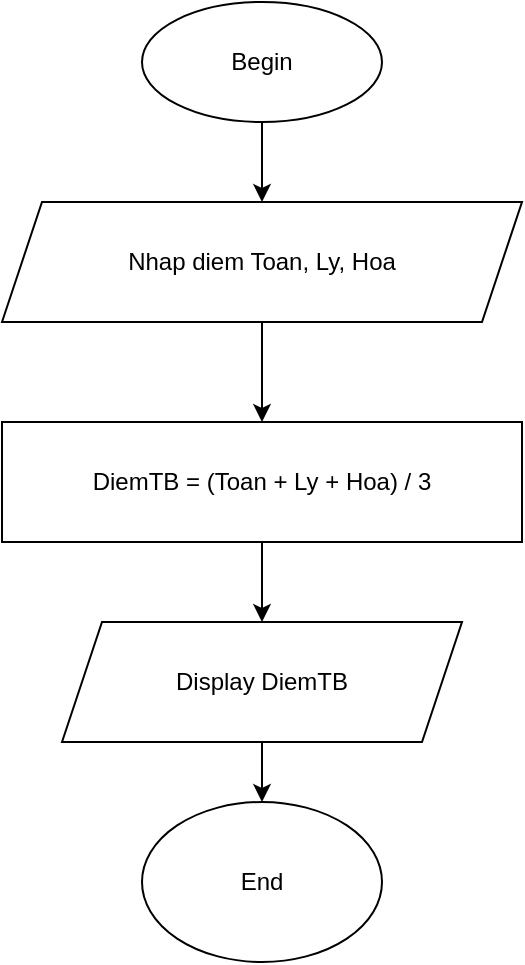 <mxfile version="14.2.7" type="device"><diagram id="x4jwCmmDUQMPErhMrJSK" name="Page-1"><mxGraphModel dx="868" dy="448" grid="1" gridSize="10" guides="1" tooltips="1" connect="1" arrows="1" fold="1" page="1" pageScale="1" pageWidth="827" pageHeight="1169" math="0" shadow="0"><root><mxCell id="0"/><mxCell id="1" parent="0"/><mxCell id="cFeR1Xls0RIzeXAUV_LZ-1" value="Begin" style="ellipse;whiteSpace=wrap;html=1;" vertex="1" parent="1"><mxGeometry x="360" y="60" width="120" height="60" as="geometry"/></mxCell><mxCell id="cFeR1Xls0RIzeXAUV_LZ-2" value="End" style="ellipse;whiteSpace=wrap;html=1;" vertex="1" parent="1"><mxGeometry x="360" y="460" width="120" height="80" as="geometry"/></mxCell><mxCell id="cFeR1Xls0RIzeXAUV_LZ-3" value="" style="endArrow=classic;html=1;exitX=0.5;exitY=1;exitDx=0;exitDy=0;entryX=0.5;entryY=0;entryDx=0;entryDy=0;" edge="1" parent="1" source="cFeR1Xls0RIzeXAUV_LZ-1" target="cFeR1Xls0RIzeXAUV_LZ-4"><mxGeometry width="50" height="50" relative="1" as="geometry"><mxPoint x="390" y="260" as="sourcePoint"/><mxPoint x="410" y="160" as="targetPoint"/></mxGeometry></mxCell><mxCell id="cFeR1Xls0RIzeXAUV_LZ-4" value="Nhap diem Toan, Ly, Hoa" style="shape=parallelogram;perimeter=parallelogramPerimeter;whiteSpace=wrap;html=1;fixedSize=1;" vertex="1" parent="1"><mxGeometry x="290" y="160" width="260" height="60" as="geometry"/></mxCell><mxCell id="cFeR1Xls0RIzeXAUV_LZ-12" value="DiemTB = (Toan + Ly + Hoa) / 3" style="rounded=0;whiteSpace=wrap;html=1;" vertex="1" parent="1"><mxGeometry x="290" y="270" width="260" height="60" as="geometry"/></mxCell><mxCell id="cFeR1Xls0RIzeXAUV_LZ-13" value="" style="endArrow=classic;html=1;exitX=0.5;exitY=1;exitDx=0;exitDy=0;entryX=0.5;entryY=0;entryDx=0;entryDy=0;" edge="1" parent="1" source="cFeR1Xls0RIzeXAUV_LZ-4" target="cFeR1Xls0RIzeXAUV_LZ-12"><mxGeometry width="50" height="50" relative="1" as="geometry"><mxPoint x="390" y="260" as="sourcePoint"/><mxPoint x="440" y="210" as="targetPoint"/></mxGeometry></mxCell><mxCell id="cFeR1Xls0RIzeXAUV_LZ-14" value="" style="endArrow=classic;html=1;entryX=0.5;entryY=0;entryDx=0;entryDy=0;" edge="1" parent="1" source="cFeR1Xls0RIzeXAUV_LZ-12"><mxGeometry width="50" height="50" relative="1" as="geometry"><mxPoint x="430" y="230" as="sourcePoint"/><mxPoint x="430" y="270" as="targetPoint"/></mxGeometry></mxCell><mxCell id="cFeR1Xls0RIzeXAUV_LZ-15" value="" style="endArrow=classic;html=1;exitX=0.5;exitY=1;exitDx=0;exitDy=0;" edge="1" parent="1" source="cFeR1Xls0RIzeXAUV_LZ-12"><mxGeometry width="50" height="50" relative="1" as="geometry"><mxPoint x="440" y="240" as="sourcePoint"/><mxPoint x="420" y="370" as="targetPoint"/></mxGeometry></mxCell><mxCell id="cFeR1Xls0RIzeXAUV_LZ-16" value="Display DiemTB" style="shape=parallelogram;perimeter=parallelogramPerimeter;whiteSpace=wrap;html=1;fixedSize=1;" vertex="1" parent="1"><mxGeometry x="320" y="370" width="200" height="60" as="geometry"/></mxCell><mxCell id="cFeR1Xls0RIzeXAUV_LZ-17" value="" style="endArrow=classic;html=1;exitX=0.5;exitY=1;exitDx=0;exitDy=0;entryX=0.5;entryY=0;entryDx=0;entryDy=0;" edge="1" parent="1" source="cFeR1Xls0RIzeXAUV_LZ-16" target="cFeR1Xls0RIzeXAUV_LZ-2"><mxGeometry width="50" height="50" relative="1" as="geometry"><mxPoint x="390" y="400" as="sourcePoint"/><mxPoint x="440" y="350" as="targetPoint"/></mxGeometry></mxCell></root></mxGraphModel></diagram></mxfile>